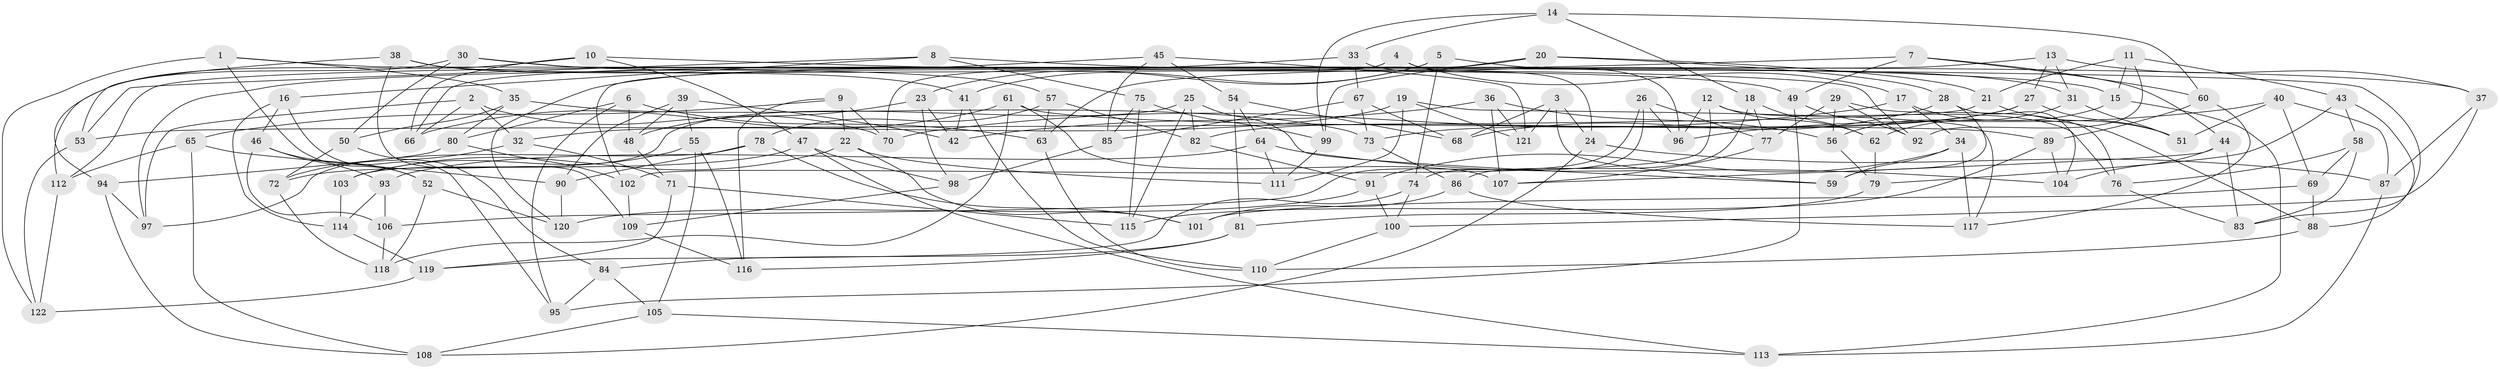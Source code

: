 // Generated by graph-tools (version 1.1) at 2025/03/03/09/25 03:03:01]
// undirected, 122 vertices, 244 edges
graph export_dot {
graph [start="1"]
  node [color=gray90,style=filled];
  1;
  2;
  3;
  4;
  5;
  6;
  7;
  8;
  9;
  10;
  11;
  12;
  13;
  14;
  15;
  16;
  17;
  18;
  19;
  20;
  21;
  22;
  23;
  24;
  25;
  26;
  27;
  28;
  29;
  30;
  31;
  32;
  33;
  34;
  35;
  36;
  37;
  38;
  39;
  40;
  41;
  42;
  43;
  44;
  45;
  46;
  47;
  48;
  49;
  50;
  51;
  52;
  53;
  54;
  55;
  56;
  57;
  58;
  59;
  60;
  61;
  62;
  63;
  64;
  65;
  66;
  67;
  68;
  69;
  70;
  71;
  72;
  73;
  74;
  75;
  76;
  77;
  78;
  79;
  80;
  81;
  82;
  83;
  84;
  85;
  86;
  87;
  88;
  89;
  90;
  91;
  92;
  93;
  94;
  95;
  96;
  97;
  98;
  99;
  100;
  101;
  102;
  103;
  104;
  105;
  106;
  107;
  108;
  109;
  110;
  111;
  112;
  113;
  114;
  115;
  116;
  117;
  118;
  119;
  120;
  121;
  122;
  1 -- 35;
  1 -- 122;
  1 -- 83;
  1 -- 52;
  2 -- 97;
  2 -- 70;
  2 -- 32;
  2 -- 66;
  3 -- 59;
  3 -- 68;
  3 -- 24;
  3 -- 121;
  4 -- 17;
  4 -- 102;
  4 -- 24;
  4 -- 70;
  5 -- 31;
  5 -- 41;
  5 -- 74;
  5 -- 23;
  6 -- 80;
  6 -- 95;
  6 -- 48;
  6 -- 63;
  7 -- 49;
  7 -- 97;
  7 -- 44;
  7 -- 60;
  8 -- 16;
  8 -- 53;
  8 -- 37;
  8 -- 75;
  9 -- 22;
  9 -- 70;
  9 -- 65;
  9 -- 116;
  10 -- 15;
  10 -- 66;
  10 -- 47;
  10 -- 112;
  11 -- 15;
  11 -- 92;
  11 -- 43;
  11 -- 21;
  12 -- 102;
  12 -- 62;
  12 -- 96;
  12 -- 76;
  13 -- 37;
  13 -- 27;
  13 -- 63;
  13 -- 31;
  14 -- 99;
  14 -- 33;
  14 -- 18;
  14 -- 60;
  15 -- 113;
  15 -- 62;
  16 -- 114;
  16 -- 46;
  16 -- 95;
  17 -- 88;
  17 -- 70;
  17 -- 34;
  18 -- 62;
  18 -- 77;
  18 -- 86;
  19 -- 117;
  19 -- 121;
  19 -- 32;
  19 -- 111;
  20 -- 112;
  20 -- 21;
  20 -- 28;
  20 -- 99;
  21 -- 51;
  21 -- 53;
  22 -- 101;
  22 -- 111;
  22 -- 103;
  23 -- 48;
  23 -- 42;
  23 -- 98;
  24 -- 108;
  24 -- 87;
  25 -- 59;
  25 -- 103;
  25 -- 82;
  25 -- 115;
  26 -- 96;
  26 -- 74;
  26 -- 77;
  26 -- 106;
  27 -- 82;
  27 -- 73;
  27 -- 51;
  28 -- 104;
  28 -- 59;
  28 -- 68;
  29 -- 77;
  29 -- 76;
  29 -- 56;
  29 -- 92;
  30 -- 57;
  30 -- 92;
  30 -- 50;
  30 -- 94;
  31 -- 51;
  31 -- 56;
  32 -- 71;
  32 -- 72;
  33 -- 120;
  33 -- 67;
  33 -- 96;
  34 -- 91;
  34 -- 59;
  34 -- 117;
  35 -- 80;
  35 -- 73;
  35 -- 50;
  36 -- 42;
  36 -- 56;
  36 -- 121;
  36 -- 107;
  37 -- 100;
  37 -- 87;
  38 -- 109;
  38 -- 41;
  38 -- 49;
  38 -- 53;
  39 -- 42;
  39 -- 48;
  39 -- 55;
  39 -- 90;
  40 -- 87;
  40 -- 96;
  40 -- 51;
  40 -- 69;
  41 -- 42;
  41 -- 110;
  43 -- 58;
  43 -- 88;
  43 -- 79;
  44 -- 107;
  44 -- 104;
  44 -- 83;
  45 -- 121;
  45 -- 85;
  45 -- 54;
  45 -- 66;
  46 -- 93;
  46 -- 52;
  46 -- 106;
  47 -- 72;
  47 -- 98;
  47 -- 113;
  48 -- 71;
  49 -- 92;
  49 -- 95;
  50 -- 84;
  50 -- 72;
  52 -- 120;
  52 -- 118;
  53 -- 122;
  54 -- 81;
  54 -- 64;
  54 -- 68;
  55 -- 103;
  55 -- 116;
  55 -- 105;
  56 -- 79;
  57 -- 82;
  57 -- 63;
  57 -- 78;
  58 -- 83;
  58 -- 76;
  58 -- 69;
  60 -- 89;
  60 -- 117;
  61 -- 66;
  61 -- 107;
  61 -- 89;
  61 -- 118;
  62 -- 79;
  63 -- 110;
  64 -- 93;
  64 -- 104;
  64 -- 111;
  65 -- 112;
  65 -- 108;
  65 -- 90;
  67 -- 85;
  67 -- 68;
  67 -- 73;
  69 -- 101;
  69 -- 88;
  71 -- 119;
  71 -- 115;
  72 -- 118;
  73 -- 86;
  74 -- 119;
  74 -- 100;
  75 -- 115;
  75 -- 99;
  75 -- 85;
  76 -- 83;
  77 -- 107;
  78 -- 101;
  78 -- 90;
  78 -- 97;
  79 -- 81;
  80 -- 94;
  80 -- 102;
  81 -- 84;
  81 -- 116;
  82 -- 91;
  84 -- 95;
  84 -- 105;
  85 -- 98;
  86 -- 101;
  86 -- 117;
  87 -- 113;
  88 -- 110;
  89 -- 115;
  89 -- 104;
  90 -- 120;
  91 -- 120;
  91 -- 100;
  93 -- 106;
  93 -- 114;
  94 -- 97;
  94 -- 108;
  98 -- 109;
  99 -- 111;
  100 -- 110;
  102 -- 109;
  103 -- 114;
  105 -- 113;
  105 -- 108;
  106 -- 118;
  109 -- 116;
  112 -- 122;
  114 -- 119;
  119 -- 122;
}
